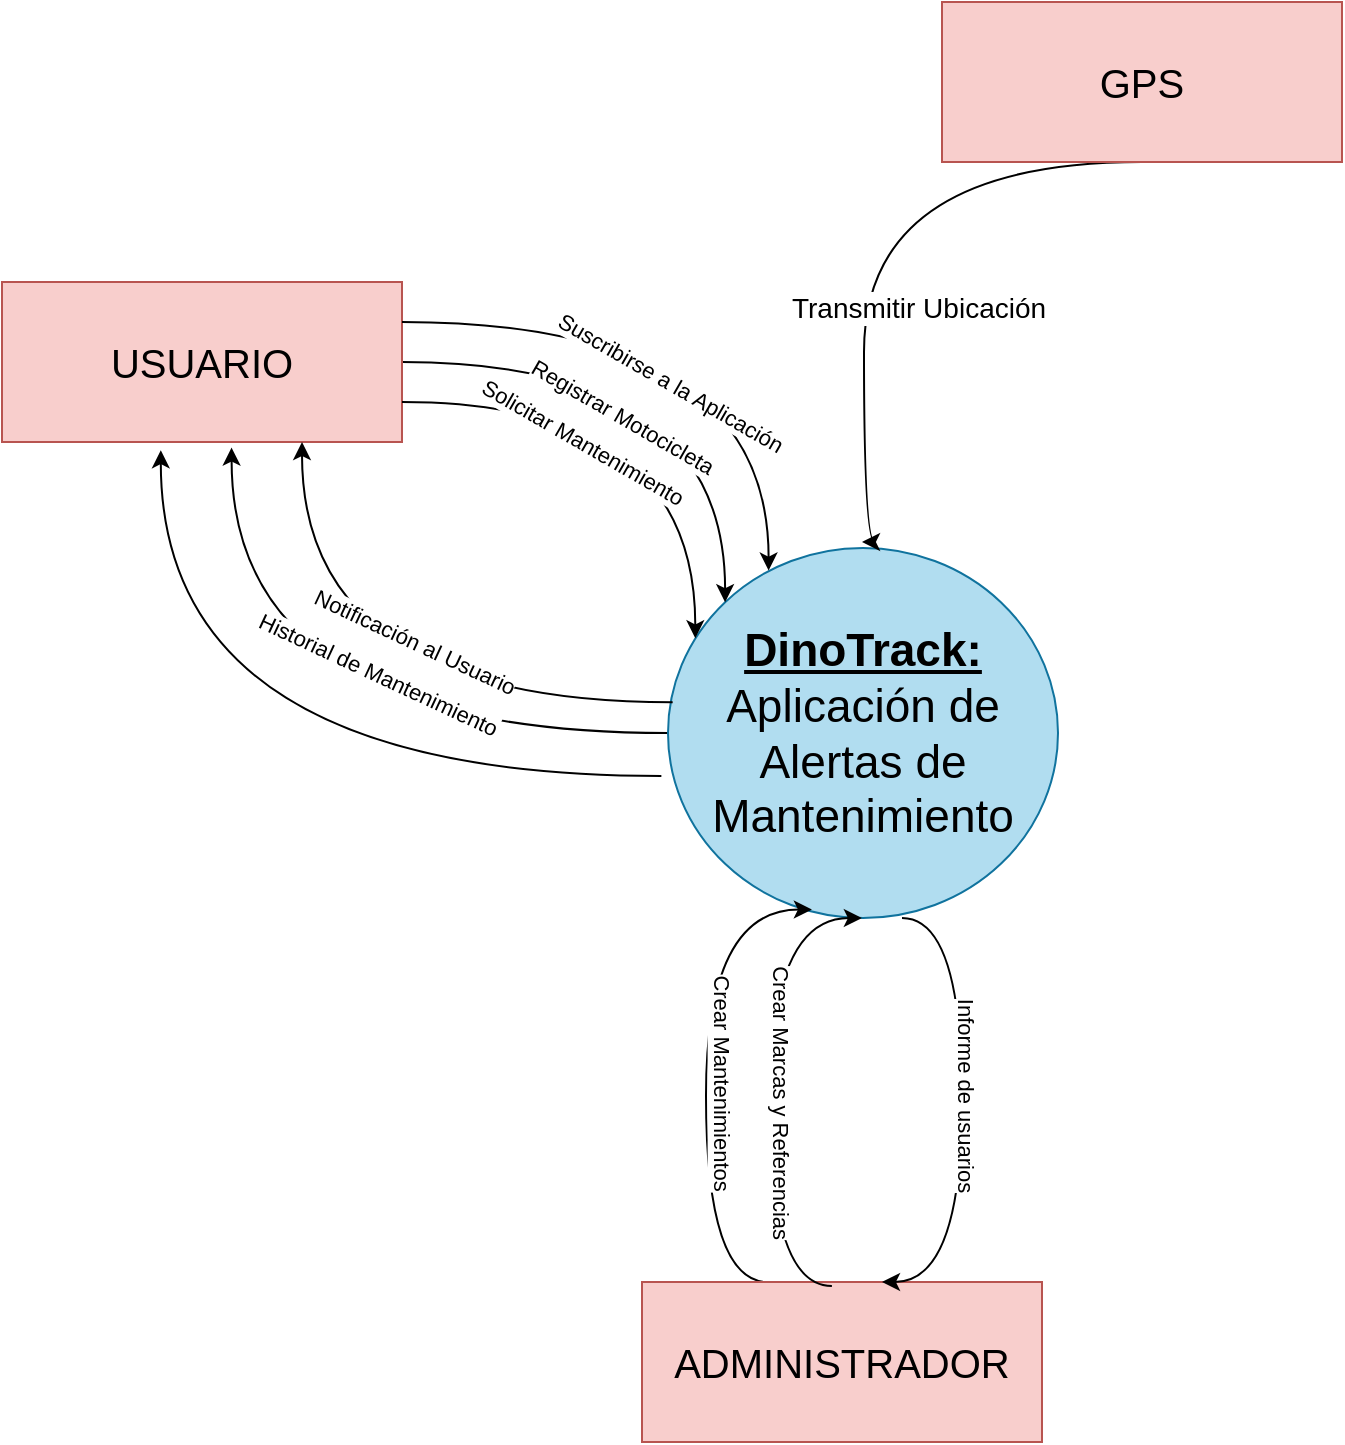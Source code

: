 <mxfile version="21.7.0" type="github">
  <diagram name="Page-1" id="ad52d381-51e7-2e0d-a935-2d0ddd2fd229">
    <mxGraphModel dx="1235" dy="675" grid="1" gridSize="10" guides="1" tooltips="1" connect="1" arrows="1" fold="1" page="1" pageScale="1" pageWidth="1100" pageHeight="850" background="#ffffff" math="0" shadow="0">
      <root>
        <mxCell id="0" />
        <mxCell id="1" parent="0" />
        <mxCell id="vTPjAO6uO9O3xuP_UaEZ-26" style="edgeStyle=orthogonalEdgeStyle;orthogonalLoop=1;jettySize=auto;html=1;curved=1;entryX=0.574;entryY=1.035;entryDx=0;entryDy=0;entryPerimeter=0;" parent="1" source="vTPjAO6uO9O3xuP_UaEZ-1" target="vTPjAO6uO9O3xuP_UaEZ-2" edge="1">
          <mxGeometry relative="1" as="geometry">
            <mxPoint x="240" y="290" as="targetPoint" />
          </mxGeometry>
        </mxCell>
        <mxCell id="vTPjAO6uO9O3xuP_UaEZ-60" value="Historial de Mantenimiento" style="edgeLabel;html=1;align=center;verticalAlign=middle;resizable=0;points=[];rotation=25;" parent="vTPjAO6uO9O3xuP_UaEZ-26" vertex="1" connectable="0">
          <mxGeometry x="-0.194" y="-26" relative="1" as="geometry">
            <mxPoint y="-4" as="offset" />
          </mxGeometry>
        </mxCell>
        <mxCell id="vTPjAO6uO9O3xuP_UaEZ-1" value="&lt;font style=&quot;font-size: 23px;&quot;&gt;&lt;b&gt;&lt;u&gt;DinoTrack:&lt;br style=&quot;font-size: 23px;&quot;&gt;&lt;/u&gt;&lt;/b&gt;&lt;/font&gt;&lt;font style=&quot;font-size: 23px;&quot;&gt;Aplicación de Alertas de Mantenimiento&lt;/font&gt;" style="ellipse;whiteSpace=wrap;html=1;fillColor=#b1ddf0;strokeColor=#10739e;fontSize=23;" parent="1" vertex="1">
          <mxGeometry x="453" y="333" width="195" height="185" as="geometry" />
        </mxCell>
        <mxCell id="vTPjAO6uO9O3xuP_UaEZ-25" style="edgeStyle=orthogonalEdgeStyle;orthogonalLoop=1;jettySize=auto;html=1;entryX=0;entryY=0;entryDx=0;entryDy=0;curved=1;" parent="1" source="vTPjAO6uO9O3xuP_UaEZ-2" target="vTPjAO6uO9O3xuP_UaEZ-1" edge="1">
          <mxGeometry relative="1" as="geometry" />
        </mxCell>
        <mxCell id="vTPjAO6uO9O3xuP_UaEZ-49" value="Registrar Motocicleta" style="edgeLabel;html=1;align=center;verticalAlign=middle;resizable=0;points=[];rotation=30;" parent="vTPjAO6uO9O3xuP_UaEZ-25" vertex="1" connectable="0">
          <mxGeometry x="-0.13" y="-34" relative="1" as="geometry">
            <mxPoint x="-13" y="-7" as="offset" />
          </mxGeometry>
        </mxCell>
        <mxCell id="vTPjAO6uO9O3xuP_UaEZ-2" value="USUARIO" style="rounded=0;whiteSpace=wrap;html=1;fillColor=#f8cecc;strokeColor=#b85450;fontSize=20;" parent="1" vertex="1">
          <mxGeometry x="120" y="200" width="200" height="80" as="geometry" />
        </mxCell>
        <mxCell id="vTPjAO6uO9O3xuP_UaEZ-27" style="edgeStyle=orthogonalEdgeStyle;orthogonalLoop=1;jettySize=auto;html=1;curved=1;exitX=0.5;exitY=1;exitDx=0;exitDy=0;" parent="1" source="vTPjAO6uO9O3xuP_UaEZ-3" edge="1">
          <mxGeometry relative="1" as="geometry">
            <mxPoint x="550" y="330" as="targetPoint" />
            <Array as="points">
              <mxPoint x="551" y="140" />
              <mxPoint x="551" y="330" />
            </Array>
          </mxGeometry>
        </mxCell>
        <mxCell id="vTPjAO6uO9O3xuP_UaEZ-47" value="&lt;span style=&quot;font-size: 14px;&quot;&gt;Transmitir Ubicación&lt;/span&gt;" style="edgeLabel;html=1;align=center;verticalAlign=middle;resizable=0;points=[];" parent="vTPjAO6uO9O3xuP_UaEZ-27" vertex="1" connectable="0">
          <mxGeometry x="0.284" y="27" relative="1" as="geometry">
            <mxPoint as="offset" />
          </mxGeometry>
        </mxCell>
        <mxCell id="vTPjAO6uO9O3xuP_UaEZ-3" value="GPS" style="rounded=0;whiteSpace=wrap;html=1;fillColor=#f8cecc;strokeColor=#b85450;fontSize=20;" parent="1" vertex="1">
          <mxGeometry x="590" y="60" width="200" height="80" as="geometry" />
        </mxCell>
        <mxCell id="vTPjAO6uO9O3xuP_UaEZ-36" style="edgeStyle=orthogonalEdgeStyle;orthogonalLoop=1;jettySize=auto;html=1;curved=1;exitX=0.406;exitY=0.001;exitDx=0;exitDy=0;entryX=0.369;entryY=0.977;entryDx=0;entryDy=0;entryPerimeter=0;exitPerimeter=0;" parent="1" target="vTPjAO6uO9O3xuP_UaEZ-1" edge="1">
          <mxGeometry relative="1" as="geometry">
            <mxPoint x="503.2" y="700.08" as="sourcePoint" />
            <mxPoint x="518.265" y="515.595" as="targetPoint" />
            <Array as="points">
              <mxPoint x="472" y="700" />
              <mxPoint x="472" y="514" />
            </Array>
          </mxGeometry>
        </mxCell>
        <mxCell id="vTPjAO6uO9O3xuP_UaEZ-58" value="Crear Mantenimientos" style="edgeLabel;html=1;align=center;verticalAlign=middle;resizable=0;points=[];rotation=90;" parent="vTPjAO6uO9O3xuP_UaEZ-36" vertex="1" connectable="0">
          <mxGeometry x="-0.101" y="3" relative="1" as="geometry">
            <mxPoint x="11" y="-10" as="offset" />
          </mxGeometry>
        </mxCell>
        <mxCell id="vTPjAO6uO9O3xuP_UaEZ-5" value="ADMINISTRADOR" style="rounded=0;whiteSpace=wrap;html=1;fillColor=#f8cecc;strokeColor=#b85450;fontSize=20;" parent="1" vertex="1">
          <mxGeometry x="440" y="700" width="200" height="80" as="geometry" />
        </mxCell>
        <mxCell id="vTPjAO6uO9O3xuP_UaEZ-35" style="edgeStyle=orthogonalEdgeStyle;orthogonalLoop=1;jettySize=auto;html=1;curved=1;entryX=0.6;entryY=0;entryDx=0;entryDy=0;entryPerimeter=0;" parent="1" target="vTPjAO6uO9O3xuP_UaEZ-5" edge="1">
          <mxGeometry relative="1" as="geometry">
            <mxPoint x="570" y="518" as="sourcePoint" />
            <mxPoint x="570" y="700" as="targetPoint" />
            <Array as="points">
              <mxPoint x="600" y="518" />
              <mxPoint x="600" y="700" />
            </Array>
          </mxGeometry>
        </mxCell>
        <mxCell id="vTPjAO6uO9O3xuP_UaEZ-61" value="Informe de usuarios" style="edgeLabel;html=1;align=center;verticalAlign=middle;resizable=0;points=[];rotation=90;" parent="vTPjAO6uO9O3xuP_UaEZ-35" vertex="1" connectable="0">
          <mxGeometry x="-0.065" y="2" relative="1" as="geometry">
            <mxPoint as="offset" />
          </mxGeometry>
        </mxCell>
        <mxCell id="vTPjAO6uO9O3xuP_UaEZ-37" style="edgeStyle=orthogonalEdgeStyle;orthogonalLoop=1;jettySize=auto;html=1;entryX=0.258;entryY=0.061;entryDx=0;entryDy=0;curved=1;exitX=1;exitY=0.25;exitDx=0;exitDy=0;entryPerimeter=0;" parent="1" source="vTPjAO6uO9O3xuP_UaEZ-2" target="vTPjAO6uO9O3xuP_UaEZ-1" edge="1">
          <mxGeometry relative="1" as="geometry">
            <mxPoint x="330" y="250" as="sourcePoint" />
            <mxPoint x="492" y="370" as="targetPoint" />
          </mxGeometry>
        </mxCell>
        <mxCell id="vTPjAO6uO9O3xuP_UaEZ-48" value="Suscribirse a la Aplicación" style="edgeLabel;html=1;align=center;verticalAlign=middle;resizable=0;points=[];rotation=30;" parent="vTPjAO6uO9O3xuP_UaEZ-37" vertex="1" connectable="0">
          <mxGeometry x="-0.242" y="-14" relative="1" as="geometry">
            <mxPoint x="17" y="16" as="offset" />
          </mxGeometry>
        </mxCell>
        <mxCell id="vTPjAO6uO9O3xuP_UaEZ-38" style="edgeStyle=orthogonalEdgeStyle;orthogonalLoop=1;jettySize=auto;html=1;entryX=0.07;entryY=0.244;entryDx=0;entryDy=0;curved=1;exitX=1;exitY=0.75;exitDx=0;exitDy=0;entryPerimeter=0;" parent="1" source="vTPjAO6uO9O3xuP_UaEZ-2" target="vTPjAO6uO9O3xuP_UaEZ-1" edge="1">
          <mxGeometry relative="1" as="geometry">
            <mxPoint x="330" y="261" as="sourcePoint" />
            <mxPoint x="472" y="380" as="targetPoint" />
          </mxGeometry>
        </mxCell>
        <mxCell id="nPG4L5tNExXE4AchY1rx-2" value="Solicitar Mantenimiento" style="edgeLabel;html=1;align=center;verticalAlign=middle;resizable=0;points=[];rotation=30;" vertex="1" connectable="0" parent="vTPjAO6uO9O3xuP_UaEZ-38">
          <mxGeometry x="-0.198" y="-29" relative="1" as="geometry">
            <mxPoint x="-16" y="-9" as="offset" />
          </mxGeometry>
        </mxCell>
        <mxCell id="vTPjAO6uO9O3xuP_UaEZ-39" style="edgeStyle=orthogonalEdgeStyle;orthogonalLoop=1;jettySize=auto;html=1;curved=1;entryX=0.397;entryY=1.051;entryDx=0;entryDy=0;entryPerimeter=0;exitX=-0.017;exitY=0.616;exitDx=0;exitDy=0;exitPerimeter=0;" parent="1" source="vTPjAO6uO9O3xuP_UaEZ-1" target="vTPjAO6uO9O3xuP_UaEZ-2" edge="1">
          <mxGeometry relative="1" as="geometry">
            <mxPoint x="250" y="300" as="targetPoint" />
            <mxPoint x="463" y="435" as="sourcePoint" />
          </mxGeometry>
        </mxCell>
        <mxCell id="vTPjAO6uO9O3xuP_UaEZ-40" style="edgeStyle=orthogonalEdgeStyle;orthogonalLoop=1;jettySize=auto;html=1;curved=1;exitX=0.012;exitY=0.417;exitDx=0;exitDy=0;exitPerimeter=0;entryX=0.75;entryY=1;entryDx=0;entryDy=0;" parent="1" source="vTPjAO6uO9O3xuP_UaEZ-1" target="vTPjAO6uO9O3xuP_UaEZ-2" edge="1">
          <mxGeometry relative="1" as="geometry">
            <mxPoint x="260" y="280" as="targetPoint" />
            <mxPoint x="473" y="415" as="sourcePoint" />
          </mxGeometry>
        </mxCell>
        <mxCell id="vTPjAO6uO9O3xuP_UaEZ-50" value="Notificación al Usuario" style="edgeLabel;html=1;align=center;verticalAlign=middle;resizable=0;points=[];rotation=25;" parent="vTPjAO6uO9O3xuP_UaEZ-40" vertex="1" connectable="0">
          <mxGeometry x="-0.291" y="-22" relative="1" as="geometry">
            <mxPoint x="-17" y="-8" as="offset" />
          </mxGeometry>
        </mxCell>
        <mxCell id="vTPjAO6uO9O3xuP_UaEZ-41" style="edgeStyle=orthogonalEdgeStyle;orthogonalLoop=1;jettySize=auto;html=1;curved=1;exitX=0.406;exitY=0.001;exitDx=0;exitDy=0;entryX=0.427;entryY=0.987;entryDx=0;entryDy=0;entryPerimeter=0;exitPerimeter=0;" parent="1" edge="1">
          <mxGeometry relative="1" as="geometry">
            <mxPoint x="534.94" y="702" as="sourcePoint" />
            <mxPoint x="549.94" y="518" as="targetPoint" />
            <Array as="points">
              <mxPoint x="503.94" y="702" />
              <mxPoint x="503.94" y="518" />
            </Array>
          </mxGeometry>
        </mxCell>
        <mxCell id="vTPjAO6uO9O3xuP_UaEZ-57" value="Crear Marcas y Referencias" style="edgeLabel;html=1;align=center;verticalAlign=middle;resizable=0;points=[];rotation=90;" parent="vTPjAO6uO9O3xuP_UaEZ-41" vertex="1" connectable="0">
          <mxGeometry x="-0.046" y="-3" relative="1" as="geometry">
            <mxPoint x="3" y="1" as="offset" />
          </mxGeometry>
        </mxCell>
      </root>
    </mxGraphModel>
  </diagram>
</mxfile>
